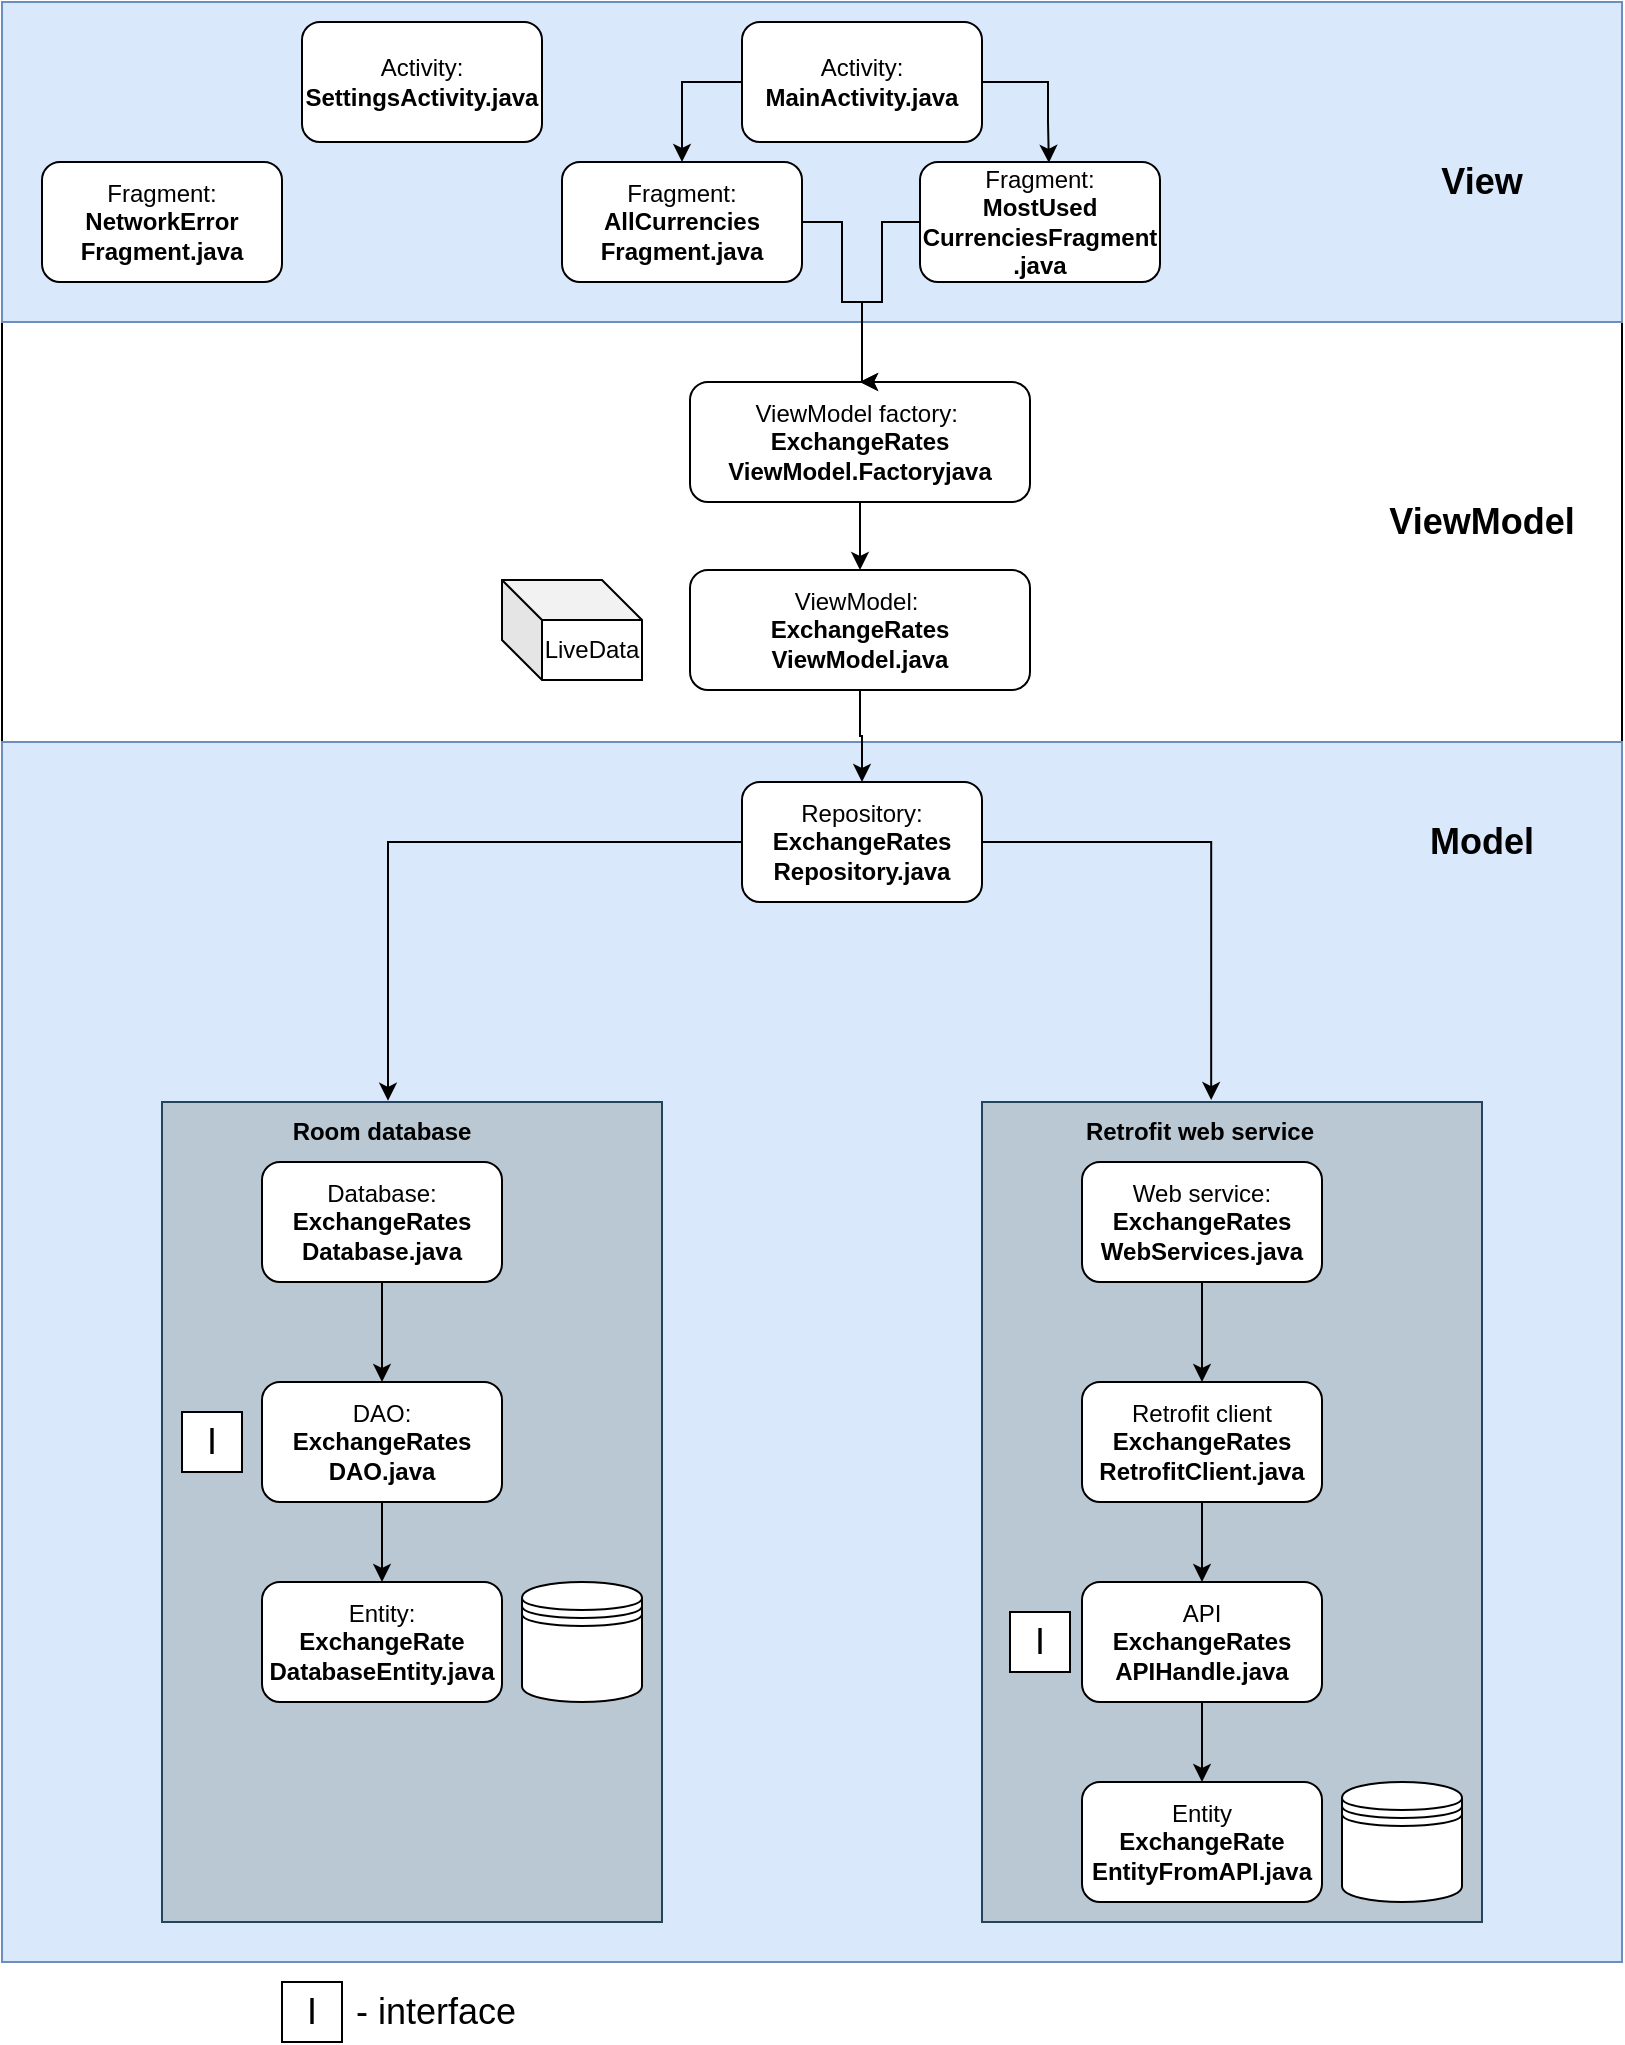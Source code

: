 <mxfile version="15.4.0" type="device"><diagram id="KZrVOKpJclvQoxeVDmGa" name="Page-1"><mxGraphModel dx="1284" dy="322" grid="1" gridSize="10" guides="1" tooltips="1" connect="1" arrows="1" fold="1" page="1" pageScale="1" pageWidth="850" pageHeight="1100" math="0" shadow="0"><root><mxCell id="0"/><mxCell id="1" parent="0"/><mxCell id="c9M3Q2uZVXsnRuKAqP1O-9" value="" style="rounded=0;whiteSpace=wrap;html=1;" parent="1" vertex="1"><mxGeometry x="-70" y="20" width="810" height="560" as="geometry"/></mxCell><mxCell id="c9M3Q2uZVXsnRuKAqP1O-11" value="" style="rounded=0;whiteSpace=wrap;html=1;fillColor=#dae8fc;strokeColor=#6c8ebf;" parent="1" vertex="1"><mxGeometry x="-70" y="390" width="810" height="610" as="geometry"/></mxCell><mxCell id="c9M3Q2uZVXsnRuKAqP1O-10" value="" style="rounded=0;whiteSpace=wrap;html=1;fillColor=#dae8fc;strokeColor=#6c8ebf;" parent="1" vertex="1"><mxGeometry x="-70" y="20" width="810" height="160" as="geometry"/></mxCell><mxCell id="c9M3Q2uZVXsnRuKAqP1O-48" style="edgeStyle=orthogonalEdgeStyle;rounded=0;orthogonalLoop=1;jettySize=auto;html=1;entryX=0.5;entryY=0;entryDx=0;entryDy=0;fontSize=18;" parent="1" source="c9M3Q2uZVXsnRuKAqP1O-1" target="c9M3Q2uZVXsnRuKAqP1O-47" edge="1"><mxGeometry relative="1" as="geometry"><Array as="points"><mxPoint x="270" y="60"/></Array></mxGeometry></mxCell><mxCell id="c9M3Q2uZVXsnRuKAqP1O-49" style="edgeStyle=orthogonalEdgeStyle;rounded=0;orthogonalLoop=1;jettySize=auto;html=1;entryX=0.537;entryY=0.007;entryDx=0;entryDy=0;entryPerimeter=0;fontSize=18;" parent="1" source="c9M3Q2uZVXsnRuKAqP1O-1" target="c9M3Q2uZVXsnRuKAqP1O-46" edge="1"><mxGeometry relative="1" as="geometry"><Array as="points"><mxPoint x="453" y="60"/><mxPoint x="453" y="80"/></Array></mxGeometry></mxCell><mxCell id="c9M3Q2uZVXsnRuKAqP1O-1" value="Activity: &lt;b&gt;MainActivity.java&lt;/b&gt;" style="rounded=1;whiteSpace=wrap;html=1;" parent="1" vertex="1"><mxGeometry x="300" y="30" width="120" height="60" as="geometry"/></mxCell><mxCell id="c9M3Q2uZVXsnRuKAqP1O-2" value="View" style="text;html=1;strokeColor=none;fillColor=none;align=center;verticalAlign=middle;whiteSpace=wrap;rounded=0;fontStyle=1;fontSize=18;" parent="1" vertex="1"><mxGeometry x="640" y="95" width="60" height="30" as="geometry"/></mxCell><mxCell id="VV_LjFD0_QK_GmIvRYZy-6" style="edgeStyle=orthogonalEdgeStyle;rounded=0;orthogonalLoop=1;jettySize=auto;html=1;entryX=0.5;entryY=0;entryDx=0;entryDy=0;" parent="1" source="c9M3Q2uZVXsnRuKAqP1O-3" target="VV_LjFD0_QK_GmIvRYZy-5" edge="1"><mxGeometry relative="1" as="geometry"/></mxCell><mxCell id="c9M3Q2uZVXsnRuKAqP1O-3" value="ViewModel factory:&amp;nbsp;&lt;br&gt;&lt;b&gt;ExchangeRates&lt;br&gt;ViewModel.Factoryjava&lt;/b&gt;" style="rounded=1;whiteSpace=wrap;html=1;" parent="1" vertex="1"><mxGeometry x="274" y="210" width="170" height="60" as="geometry"/></mxCell><mxCell id="c9M3Q2uZVXsnRuKAqP1O-4" value="ViewModel" style="text;html=1;strokeColor=none;fillColor=none;align=center;verticalAlign=middle;whiteSpace=wrap;rounded=0;fontStyle=1;fontSize=18;" parent="1" vertex="1"><mxGeometry x="640" y="265" width="60" height="30" as="geometry"/></mxCell><mxCell id="c9M3Q2uZVXsnRuKAqP1O-32" style="edgeStyle=orthogonalEdgeStyle;rounded=0;orthogonalLoop=1;jettySize=auto;html=1;entryX=0.53;entryY=-0.02;entryDx=0;entryDy=0;entryPerimeter=0;fontSize=18;" parent="1" source="c9M3Q2uZVXsnRuKAqP1O-5" target="c9M3Q2uZVXsnRuKAqP1O-18" edge="1"><mxGeometry relative="1" as="geometry"/></mxCell><mxCell id="c9M3Q2uZVXsnRuKAqP1O-33" style="edgeStyle=orthogonalEdgeStyle;rounded=0;orthogonalLoop=1;jettySize=auto;html=1;entryX=0.543;entryY=-0.033;entryDx=0;entryDy=0;entryPerimeter=0;fontSize=18;" parent="1" source="c9M3Q2uZVXsnRuKAqP1O-5" target="c9M3Q2uZVXsnRuKAqP1O-21" edge="1"><mxGeometry relative="1" as="geometry"/></mxCell><mxCell id="c9M3Q2uZVXsnRuKAqP1O-5" value="Repository:&lt;br&gt;&lt;b&gt;ExchangeRates&lt;br&gt;Repository.java&lt;/b&gt;" style="rounded=1;whiteSpace=wrap;html=1;" parent="1" vertex="1"><mxGeometry x="300" y="410" width="120" height="60" as="geometry"/></mxCell><mxCell id="c9M3Q2uZVXsnRuKAqP1O-6" value="Model" style="text;html=1;strokeColor=none;fillColor=none;align=center;verticalAlign=middle;whiteSpace=wrap;rounded=0;fontStyle=1;fontSize=18;" parent="1" vertex="1"><mxGeometry x="640" y="425" width="60" height="30" as="geometry"/></mxCell><mxCell id="c9M3Q2uZVXsnRuKAqP1O-17" value="" style="rounded=0;whiteSpace=wrap;html=1;fillColor=#bac8d3;strokeColor=#23445d;" parent="1" vertex="1"><mxGeometry x="10" y="570" width="250" height="410" as="geometry"/></mxCell><mxCell id="c9M3Q2uZVXsnRuKAqP1O-19" value="" style="rounded=0;whiteSpace=wrap;html=1;fillColor=#bac8d3;strokeColor=#23445d;" parent="1" vertex="1"><mxGeometry x="420" y="570" width="250" height="410" as="geometry"/></mxCell><mxCell id="c9M3Q2uZVXsnRuKAqP1O-35" style="edgeStyle=orthogonalEdgeStyle;rounded=0;orthogonalLoop=1;jettySize=auto;html=1;entryX=0.5;entryY=0;entryDx=0;entryDy=0;fontSize=18;" parent="1" source="c9M3Q2uZVXsnRuKAqP1O-13" target="c9M3Q2uZVXsnRuKAqP1O-15" edge="1"><mxGeometry relative="1" as="geometry"/></mxCell><mxCell id="c9M3Q2uZVXsnRuKAqP1O-13" value="Database:&lt;br&gt;&lt;b&gt;ExchangeRates&lt;/b&gt;&lt;br&gt;&lt;b&gt;Database.java&lt;/b&gt;" style="rounded=1;whiteSpace=wrap;html=1;" parent="1" vertex="1"><mxGeometry x="60" y="600" width="120" height="60" as="geometry"/></mxCell><mxCell id="c9M3Q2uZVXsnRuKAqP1O-37" style="edgeStyle=orthogonalEdgeStyle;rounded=0;orthogonalLoop=1;jettySize=auto;html=1;entryX=0.5;entryY=0;entryDx=0;entryDy=0;fontSize=18;" parent="1" source="c9M3Q2uZVXsnRuKAqP1O-14" target="c9M3Q2uZVXsnRuKAqP1O-24" edge="1"><mxGeometry relative="1" as="geometry"/></mxCell><mxCell id="c9M3Q2uZVXsnRuKAqP1O-14" value="Web service:&lt;br&gt;&lt;b&gt;ExchangeRates&lt;/b&gt;&lt;br&gt;&lt;b&gt;WebServices.java&lt;/b&gt;" style="rounded=1;whiteSpace=wrap;html=1;" parent="1" vertex="1"><mxGeometry x="470" y="600" width="120" height="60" as="geometry"/></mxCell><mxCell id="c9M3Q2uZVXsnRuKAqP1O-36" style="edgeStyle=orthogonalEdgeStyle;rounded=0;orthogonalLoop=1;jettySize=auto;html=1;entryX=0.5;entryY=0;entryDx=0;entryDy=0;fontSize=18;" parent="1" source="c9M3Q2uZVXsnRuKAqP1O-15" target="c9M3Q2uZVXsnRuKAqP1O-16" edge="1"><mxGeometry relative="1" as="geometry"/></mxCell><mxCell id="c9M3Q2uZVXsnRuKAqP1O-15" value="DAO:&lt;br&gt;&lt;b&gt;ExchangeRates&lt;/b&gt;&lt;br&gt;&lt;b&gt;DAO.java&lt;/b&gt;" style="rounded=1;whiteSpace=wrap;html=1;" parent="1" vertex="1"><mxGeometry x="60" y="710" width="120" height="60" as="geometry"/></mxCell><mxCell id="c9M3Q2uZVXsnRuKAqP1O-16" value="Entity:&lt;br&gt;&lt;b&gt;ExchangeRate&lt;br&gt;DatabaseEntity&lt;/b&gt;&lt;b&gt;.java&lt;/b&gt;" style="rounded=1;whiteSpace=wrap;html=1;" parent="1" vertex="1"><mxGeometry x="60" y="810" width="120" height="60" as="geometry"/></mxCell><mxCell id="c9M3Q2uZVXsnRuKAqP1O-18" value="Room database" style="text;html=1;strokeColor=none;fillColor=none;align=center;verticalAlign=middle;whiteSpace=wrap;rounded=0;fontStyle=1" parent="1" vertex="1"><mxGeometry x="70" y="570" width="100" height="30" as="geometry"/></mxCell><mxCell id="c9M3Q2uZVXsnRuKAqP1O-21" value="Retrofit web service" style="text;html=1;strokeColor=none;fillColor=none;align=center;verticalAlign=middle;whiteSpace=wrap;rounded=0;fontStyle=1" parent="1" vertex="1"><mxGeometry x="464" y="570" width="130" height="30" as="geometry"/></mxCell><mxCell id="c9M3Q2uZVXsnRuKAqP1O-39" style="edgeStyle=orthogonalEdgeStyle;rounded=0;orthogonalLoop=1;jettySize=auto;html=1;entryX=0.5;entryY=0;entryDx=0;entryDy=0;fontSize=18;" parent="1" source="c9M3Q2uZVXsnRuKAqP1O-22" target="c9M3Q2uZVXsnRuKAqP1O-23" edge="1"><mxGeometry relative="1" as="geometry"/></mxCell><mxCell id="c9M3Q2uZVXsnRuKAqP1O-22" value="API&lt;br&gt;&lt;b&gt;ExchangeRates&lt;/b&gt;&lt;br&gt;&lt;b&gt;APIHandle.java&lt;/b&gt;" style="rounded=1;whiteSpace=wrap;html=1;" parent="1" vertex="1"><mxGeometry x="470" y="810" width="120" height="60" as="geometry"/></mxCell><mxCell id="c9M3Q2uZVXsnRuKAqP1O-23" value="Entity&lt;br&gt;&lt;b&gt;ExchangeRate&lt;br&gt;EntityFromAPI&lt;/b&gt;&lt;b&gt;.java&lt;/b&gt;" style="rounded=1;whiteSpace=wrap;html=1;" parent="1" vertex="1"><mxGeometry x="470" y="910" width="120" height="60" as="geometry"/></mxCell><mxCell id="c9M3Q2uZVXsnRuKAqP1O-38" style="edgeStyle=orthogonalEdgeStyle;rounded=0;orthogonalLoop=1;jettySize=auto;html=1;entryX=0.5;entryY=0;entryDx=0;entryDy=0;fontSize=18;" parent="1" source="c9M3Q2uZVXsnRuKAqP1O-24" target="c9M3Q2uZVXsnRuKAqP1O-22" edge="1"><mxGeometry relative="1" as="geometry"/></mxCell><mxCell id="c9M3Q2uZVXsnRuKAqP1O-24" value="Retrofit client&lt;br&gt;&lt;b&gt;ExchangeRates&lt;/b&gt;&lt;br&gt;&lt;b&gt;RetrofitClient.java&lt;/b&gt;" style="rounded=1;whiteSpace=wrap;html=1;" parent="1" vertex="1"><mxGeometry x="470" y="710" width="120" height="60" as="geometry"/></mxCell><mxCell id="c9M3Q2uZVXsnRuKAqP1O-40" value="" style="shape=datastore;whiteSpace=wrap;html=1;fontSize=18;" parent="1" vertex="1"><mxGeometry x="190" y="810" width="60" height="60" as="geometry"/></mxCell><mxCell id="c9M3Q2uZVXsnRuKAqP1O-41" value="" style="shape=datastore;whiteSpace=wrap;html=1;fontSize=18;" parent="1" vertex="1"><mxGeometry x="600" y="910" width="60" height="60" as="geometry"/></mxCell><mxCell id="c9M3Q2uZVXsnRuKAqP1O-42" value="I" style="rounded=0;whiteSpace=wrap;html=1;fontSize=18;" parent="1" vertex="1"><mxGeometry x="20" y="725" width="30" height="30" as="geometry"/></mxCell><mxCell id="c9M3Q2uZVXsnRuKAqP1O-43" value="I" style="rounded=0;whiteSpace=wrap;html=1;fontSize=18;" parent="1" vertex="1"><mxGeometry x="434" y="825" width="30" height="30" as="geometry"/></mxCell><mxCell id="c9M3Q2uZVXsnRuKAqP1O-44" value="I" style="rounded=0;whiteSpace=wrap;html=1;fontSize=18;" parent="1" vertex="1"><mxGeometry x="70" y="1010" width="30" height="30" as="geometry"/></mxCell><mxCell id="c9M3Q2uZVXsnRuKAqP1O-45" value="- interface" style="text;html=1;strokeColor=none;fillColor=none;align=center;verticalAlign=middle;whiteSpace=wrap;rounded=0;fontSize=18;" parent="1" vertex="1"><mxGeometry x="102" y="1010" width="90" height="30" as="geometry"/></mxCell><mxCell id="c9M3Q2uZVXsnRuKAqP1O-51" style="edgeStyle=orthogonalEdgeStyle;rounded=0;orthogonalLoop=1;jettySize=auto;html=1;fontSize=18;entryX=0.5;entryY=0;entryDx=0;entryDy=0;" parent="1" source="c9M3Q2uZVXsnRuKAqP1O-46" target="c9M3Q2uZVXsnRuKAqP1O-3" edge="1"><mxGeometry relative="1" as="geometry"><mxPoint x="360" y="130" as="targetPoint"/><Array as="points"><mxPoint x="370" y="130"/><mxPoint x="370" y="170"/><mxPoint x="360" y="170"/></Array></mxGeometry></mxCell><mxCell id="c9M3Q2uZVXsnRuKAqP1O-46" value="Fragment: &lt;br&gt;&lt;b&gt;MostUsed&lt;br&gt;CurrenciesFragment&lt;br&gt;.java&lt;/b&gt;" style="rounded=1;whiteSpace=wrap;html=1;" parent="1" vertex="1"><mxGeometry x="389" y="100" width="120" height="60" as="geometry"/></mxCell><mxCell id="c9M3Q2uZVXsnRuKAqP1O-50" style="edgeStyle=orthogonalEdgeStyle;rounded=0;orthogonalLoop=1;jettySize=auto;html=1;fontSize=18;entryX=0.5;entryY=0;entryDx=0;entryDy=0;" parent="1" source="c9M3Q2uZVXsnRuKAqP1O-47" target="c9M3Q2uZVXsnRuKAqP1O-3" edge="1"><mxGeometry relative="1" as="geometry"><mxPoint x="360" y="130" as="targetPoint"/><Array as="points"><mxPoint x="350" y="130"/><mxPoint x="350" y="170"/><mxPoint x="360" y="170"/></Array></mxGeometry></mxCell><mxCell id="c9M3Q2uZVXsnRuKAqP1O-47" value="Fragment: &lt;br&gt;&lt;b&gt;AllCurrencies&lt;br&gt;Fragment.java&lt;/b&gt;" style="rounded=1;whiteSpace=wrap;html=1;" parent="1" vertex="1"><mxGeometry x="210" y="100" width="120" height="60" as="geometry"/></mxCell><mxCell id="CH1IknATzdzFHuVYKeWH-1" value="Activity: &lt;b&gt;SettingsActivity.java&lt;/b&gt;" style="rounded=1;whiteSpace=wrap;html=1;" parent="1" vertex="1"><mxGeometry x="80" y="30" width="120" height="60" as="geometry"/></mxCell><mxCell id="VV_LjFD0_QK_GmIvRYZy-1" value="LiveData" style="shape=cube;whiteSpace=wrap;html=1;boundedLbl=1;backgroundOutline=1;darkOpacity=0.05;darkOpacity2=0.1;" parent="1" vertex="1"><mxGeometry x="180" y="309" width="70" height="50" as="geometry"/></mxCell><mxCell id="VV_LjFD0_QK_GmIvRYZy-2" value="Fragment: &lt;br&gt;&lt;b&gt;NetworkError&lt;br&gt;Fragment.java&lt;/b&gt;" style="rounded=1;whiteSpace=wrap;html=1;" parent="1" vertex="1"><mxGeometry x="-50" y="100" width="120" height="60" as="geometry"/></mxCell><mxCell id="VV_LjFD0_QK_GmIvRYZy-7" style="edgeStyle=orthogonalEdgeStyle;rounded=0;orthogonalLoop=1;jettySize=auto;html=1;" parent="1" source="VV_LjFD0_QK_GmIvRYZy-5" target="c9M3Q2uZVXsnRuKAqP1O-5" edge="1"><mxGeometry relative="1" as="geometry"/></mxCell><mxCell id="VV_LjFD0_QK_GmIvRYZy-5" value="ViewModel:&amp;nbsp;&lt;br&gt;&lt;b&gt;ExchangeRates&lt;br&gt;ViewModel.java&lt;/b&gt;" style="rounded=1;whiteSpace=wrap;html=1;" parent="1" vertex="1"><mxGeometry x="274" y="304" width="170" height="60" as="geometry"/></mxCell></root></mxGraphModel></diagram></mxfile>